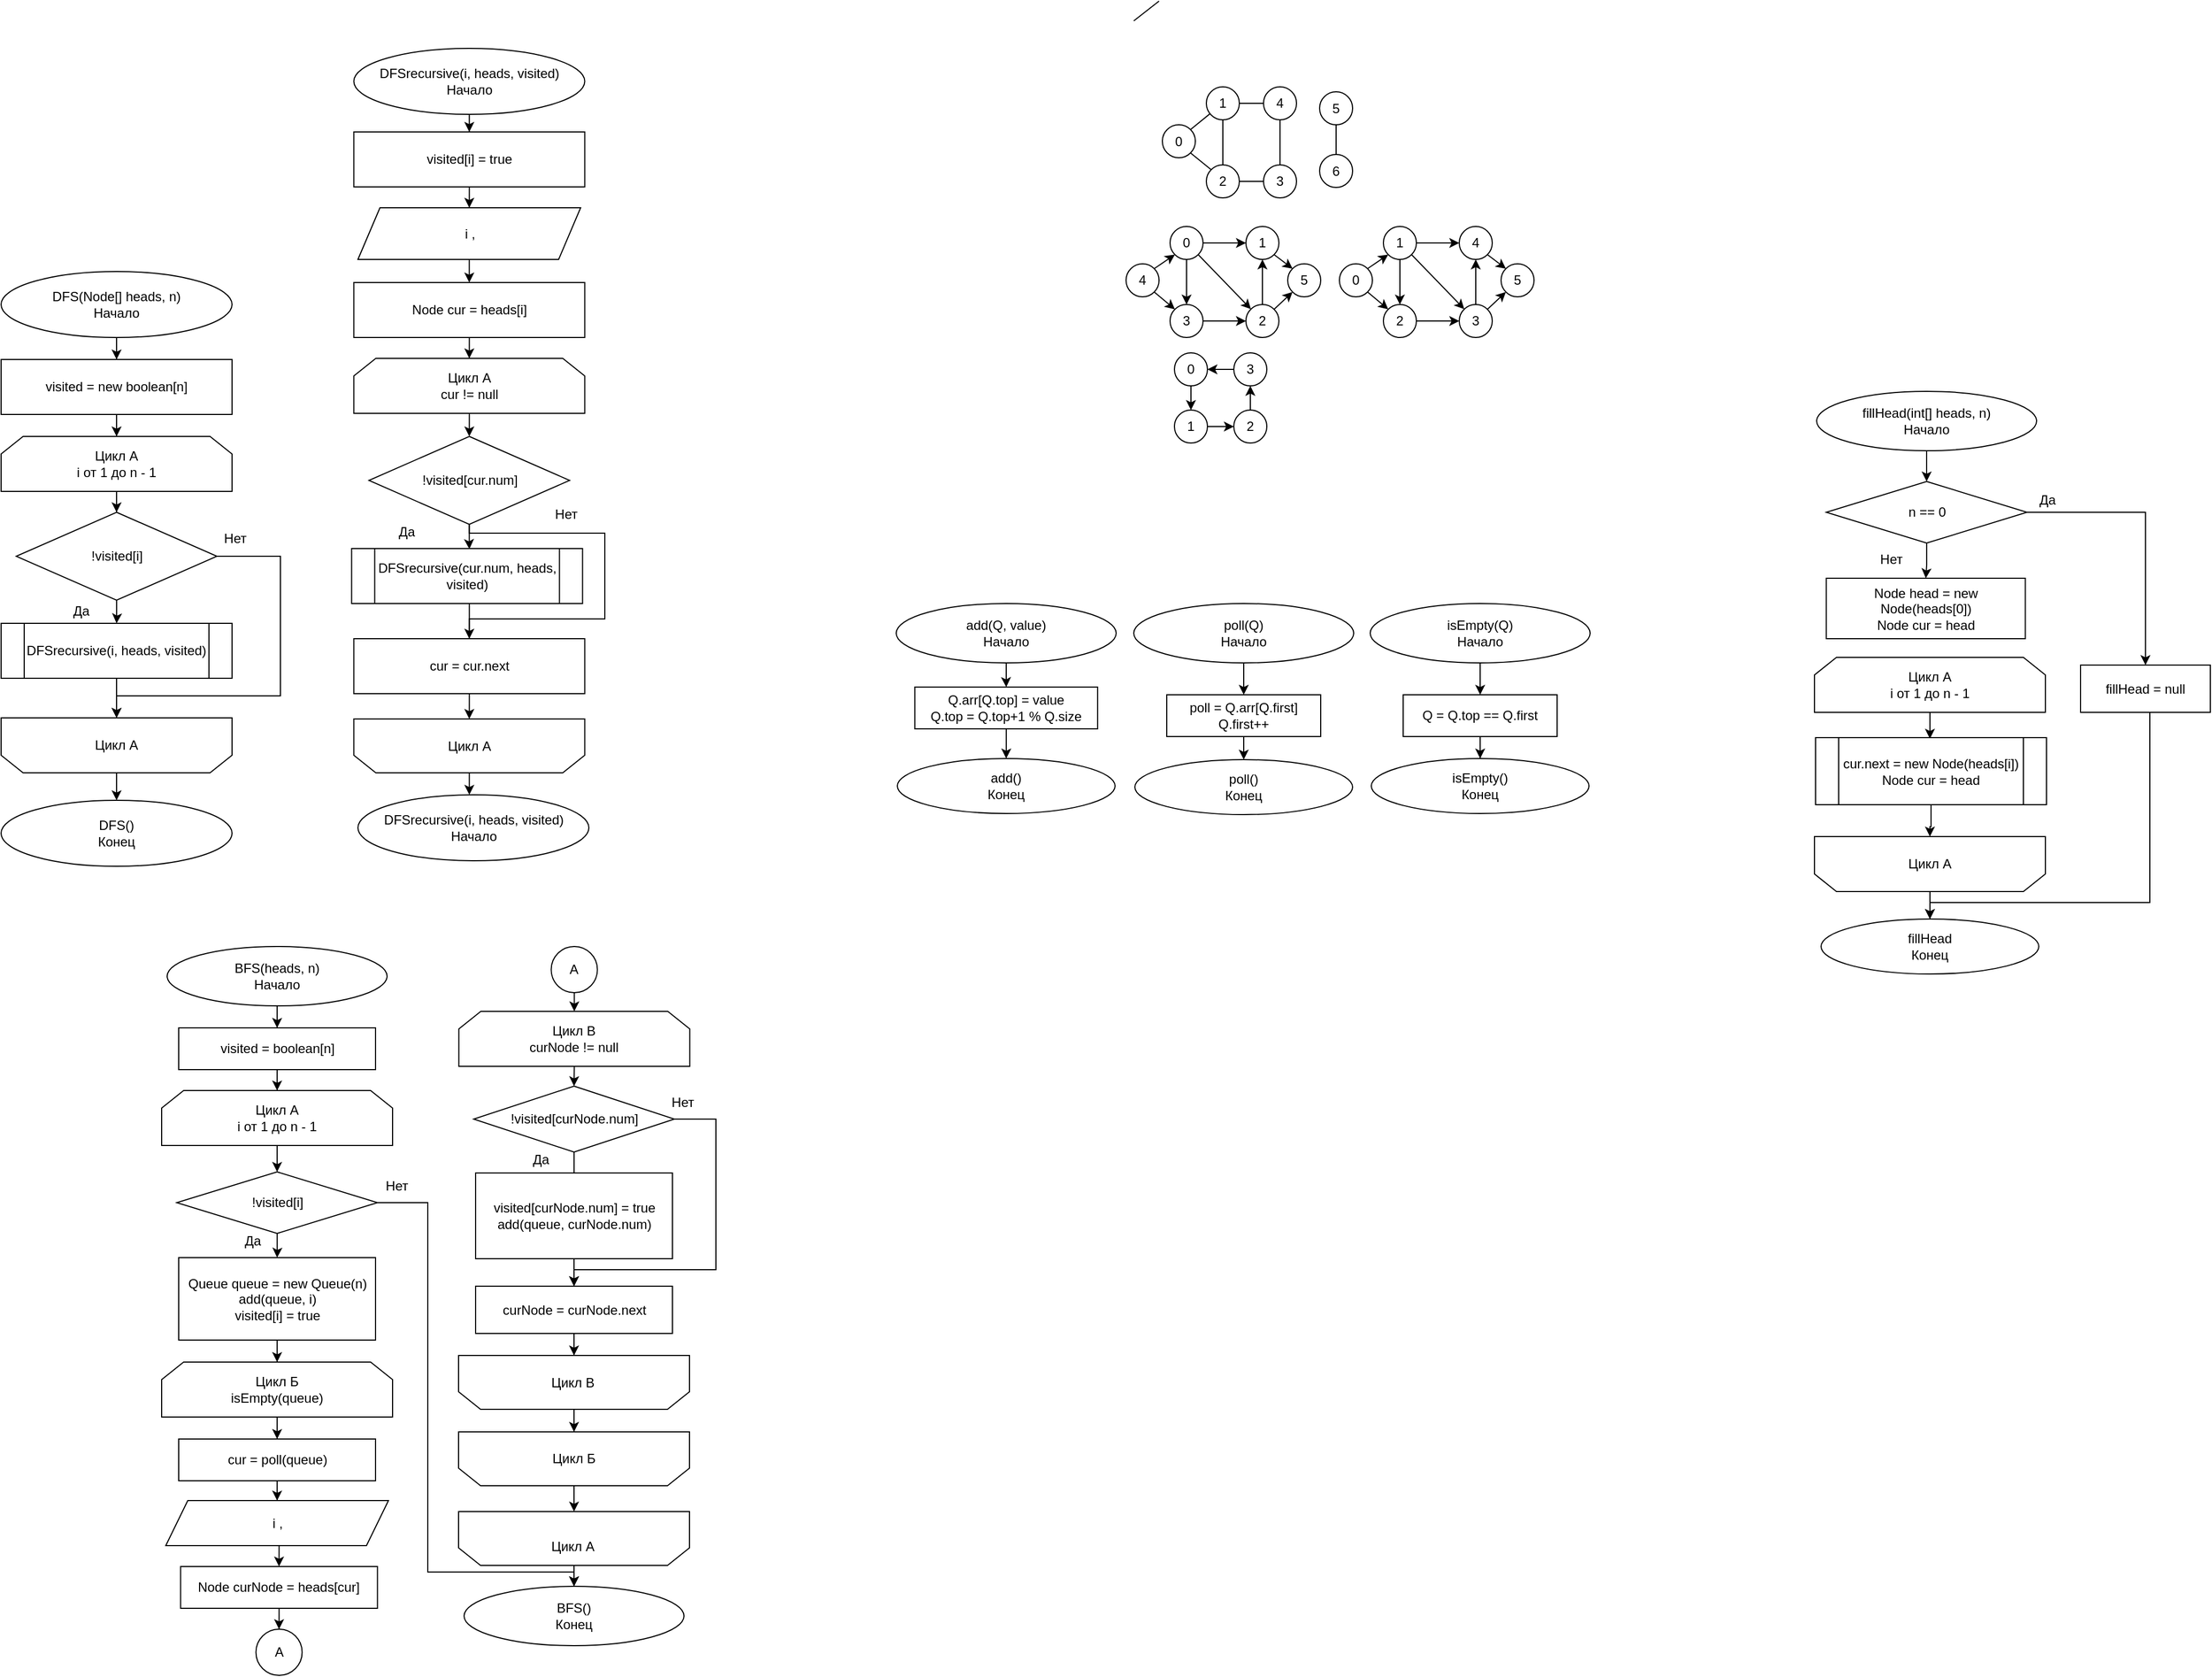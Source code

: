 <mxfile version="22.0.2" type="device">
  <diagram name="Страница — 1" id="ahnOX7mBA56WsBQ2i06z">
    <mxGraphModel dx="2345" dy="1191" grid="0" gridSize="10" guides="1" tooltips="1" connect="1" arrows="1" fold="1" page="1" pageScale="1" pageWidth="827" pageHeight="1169" math="0" shadow="0">
      <root>
        <mxCell id="0" />
        <mxCell id="1" parent="0" />
        <mxCell id="Ml1TIX4p95IZXYvKLM33-52" value="" style="shape=loopLimit;whiteSpace=wrap;html=1;rotation=-180;" parent="1" vertex="1">
          <mxGeometry x="341.75" y="1018" width="210" height="49" as="geometry" />
        </mxCell>
        <mxCell id="Ml1TIX4p95IZXYvKLM33-1" style="edgeStyle=orthogonalEdgeStyle;rounded=0;orthogonalLoop=1;jettySize=auto;html=1;entryX=0.5;entryY=0;entryDx=0;entryDy=0;" parent="1" source="Ml1TIX4p95IZXYvKLM33-2" target="Ml1TIX4p95IZXYvKLM33-4" edge="1">
          <mxGeometry relative="1" as="geometry" />
        </mxCell>
        <mxCell id="Ml1TIX4p95IZXYvKLM33-2" value="&lt;div&gt;DFS(Node[] heads, n) &lt;br&gt;Начало&lt;br&gt;&lt;/div&gt;" style="ellipse;whiteSpace=wrap;html=1;" parent="1" vertex="1">
          <mxGeometry x="21" y="611" width="210" height="60" as="geometry" />
        </mxCell>
        <mxCell id="Ml1TIX4p95IZXYvKLM33-3" style="edgeStyle=orthogonalEdgeStyle;rounded=0;orthogonalLoop=1;jettySize=auto;html=1;" parent="1" source="Ml1TIX4p95IZXYvKLM33-4" target="Ml1TIX4p95IZXYvKLM33-6" edge="1">
          <mxGeometry relative="1" as="geometry" />
        </mxCell>
        <mxCell id="Ml1TIX4p95IZXYvKLM33-4" value="visited = new boolean[n]" style="rounded=0;whiteSpace=wrap;html=1;" parent="1" vertex="1">
          <mxGeometry x="21" y="691" width="210" height="50" as="geometry" />
        </mxCell>
        <mxCell id="Ml1TIX4p95IZXYvKLM33-16" style="edgeStyle=orthogonalEdgeStyle;rounded=0;orthogonalLoop=1;jettySize=auto;html=1;entryX=0.5;entryY=0;entryDx=0;entryDy=0;" parent="1" source="Ml1TIX4p95IZXYvKLM33-6" target="Ml1TIX4p95IZXYvKLM33-15" edge="1">
          <mxGeometry relative="1" as="geometry" />
        </mxCell>
        <mxCell id="Ml1TIX4p95IZXYvKLM33-6" value="&lt;div&gt;Цикл А&lt;br&gt;&lt;/div&gt;&lt;div&gt;i от 1 до n - 1&lt;/div&gt;" style="shape=loopLimit;whiteSpace=wrap;html=1;" parent="1" vertex="1">
          <mxGeometry x="21" y="761" width="210" height="50" as="geometry" />
        </mxCell>
        <mxCell id="Ml1TIX4p95IZXYvKLM33-18" style="edgeStyle=orthogonalEdgeStyle;rounded=0;orthogonalLoop=1;jettySize=auto;html=1;entryX=0.5;entryY=1;entryDx=0;entryDy=0;" parent="1" source="Ml1TIX4p95IZXYvKLM33-8" target="Ml1TIX4p95IZXYvKLM33-10" edge="1">
          <mxGeometry relative="1" as="geometry" />
        </mxCell>
        <mxCell id="Ml1TIX4p95IZXYvKLM33-8" value="DFSrecursive(i, heads, visited)" style="shape=process;whiteSpace=wrap;html=1;backgroundOutline=1;" parent="1" vertex="1">
          <mxGeometry x="21" y="931" width="210" height="50" as="geometry" />
        </mxCell>
        <mxCell id="Ml1TIX4p95IZXYvKLM33-9" style="edgeStyle=orthogonalEdgeStyle;rounded=0;orthogonalLoop=1;jettySize=auto;html=1;entryX=0.5;entryY=0;entryDx=0;entryDy=0;" parent="1" source="Ml1TIX4p95IZXYvKLM33-10" target="Ml1TIX4p95IZXYvKLM33-14" edge="1">
          <mxGeometry relative="1" as="geometry">
            <mxPoint x="128" y="1131" as="targetPoint" />
          </mxGeometry>
        </mxCell>
        <mxCell id="Ml1TIX4p95IZXYvKLM33-10" value="" style="shape=loopLimit;whiteSpace=wrap;html=1;rotation=-180;" parent="1" vertex="1">
          <mxGeometry x="21" y="1017" width="210" height="50" as="geometry" />
        </mxCell>
        <mxCell id="Ml1TIX4p95IZXYvKLM33-11" value="Цикл А" style="text;html=1;strokeColor=none;fillColor=none;align=center;verticalAlign=middle;whiteSpace=wrap;rounded=0;" parent="1" vertex="1">
          <mxGeometry x="96" y="1027" width="60" height="30" as="geometry" />
        </mxCell>
        <mxCell id="Ml1TIX4p95IZXYvKLM33-14" value="&lt;div&gt;DFS()&lt;br&gt;Конец&lt;br&gt;&lt;/div&gt;" style="ellipse;whiteSpace=wrap;html=1;" parent="1" vertex="1">
          <mxGeometry x="21" y="1092" width="210" height="60" as="geometry" />
        </mxCell>
        <mxCell id="Ml1TIX4p95IZXYvKLM33-17" style="edgeStyle=orthogonalEdgeStyle;rounded=0;orthogonalLoop=1;jettySize=auto;html=1;entryX=0.5;entryY=0;entryDx=0;entryDy=0;" parent="1" source="Ml1TIX4p95IZXYvKLM33-15" target="Ml1TIX4p95IZXYvKLM33-8" edge="1">
          <mxGeometry relative="1" as="geometry" />
        </mxCell>
        <mxCell id="Ml1TIX4p95IZXYvKLM33-20" style="edgeStyle=orthogonalEdgeStyle;rounded=0;orthogonalLoop=1;jettySize=auto;html=1;entryX=0.5;entryY=1;entryDx=0;entryDy=0;exitX=1;exitY=0.5;exitDx=0;exitDy=0;" parent="1" source="Ml1TIX4p95IZXYvKLM33-15" edge="1" target="Ml1TIX4p95IZXYvKLM33-10">
          <mxGeometry relative="1" as="geometry">
            <mxPoint x="137" y="1025" as="targetPoint" />
            <Array as="points">
              <mxPoint x="275" y="870" />
              <mxPoint x="275" y="997" />
              <mxPoint x="126" y="997" />
            </Array>
          </mxGeometry>
        </mxCell>
        <mxCell id="Ml1TIX4p95IZXYvKLM33-15" value="!visited[i]" style="rhombus;whiteSpace=wrap;html=1;" parent="1" vertex="1">
          <mxGeometry x="34.75" y="830" width="182.5" height="80" as="geometry" />
        </mxCell>
        <mxCell id="Ml1TIX4p95IZXYvKLM33-19" value="Да" style="text;html=1;strokeColor=none;fillColor=none;align=center;verticalAlign=middle;whiteSpace=wrap;rounded=0;" parent="1" vertex="1">
          <mxGeometry x="64" y="905" width="60" height="30" as="geometry" />
        </mxCell>
        <mxCell id="Ml1TIX4p95IZXYvKLM33-21" value="Нет" style="text;html=1;strokeColor=none;fillColor=none;align=center;verticalAlign=middle;whiteSpace=wrap;rounded=0;" parent="1" vertex="1">
          <mxGeometry x="204" y="839" width="60" height="30" as="geometry" />
        </mxCell>
        <mxCell id="Ml1TIX4p95IZXYvKLM33-22" style="edgeStyle=orthogonalEdgeStyle;rounded=0;orthogonalLoop=1;jettySize=auto;html=1;entryX=0.5;entryY=0;entryDx=0;entryDy=0;" parent="1" source="Ml1TIX4p95IZXYvKLM33-23" target="Ml1TIX4p95IZXYvKLM33-25" edge="1">
          <mxGeometry relative="1" as="geometry" />
        </mxCell>
        <mxCell id="Ml1TIX4p95IZXYvKLM33-23" value="&lt;div&gt;DFSrecursive(i, heads, visited) &lt;br&gt;Начало&lt;br&gt;&lt;/div&gt;" style="ellipse;whiteSpace=wrap;html=1;" parent="1" vertex="1">
          <mxGeometry x="341.75" y="408" width="210" height="60" as="geometry" />
        </mxCell>
        <mxCell id="Ml1TIX4p95IZXYvKLM33-24" style="edgeStyle=orthogonalEdgeStyle;rounded=0;orthogonalLoop=1;jettySize=auto;html=1;entryX=0.5;entryY=0;entryDx=0;entryDy=0;" parent="1" source="Ml1TIX4p95IZXYvKLM33-25" edge="1" target="Ml1TIX4p95IZXYvKLM33-39">
          <mxGeometry relative="1" as="geometry">
            <mxPoint x="446.75" y="564" as="targetPoint" />
          </mxGeometry>
        </mxCell>
        <mxCell id="Ml1TIX4p95IZXYvKLM33-25" value="visited[i] = true" style="rounded=0;whiteSpace=wrap;html=1;" parent="1" vertex="1">
          <mxGeometry x="341.75" y="484" width="210" height="50" as="geometry" />
        </mxCell>
        <mxCell id="Ml1TIX4p95IZXYvKLM33-41" style="edgeStyle=orthogonalEdgeStyle;rounded=0;orthogonalLoop=1;jettySize=auto;html=1;entryX=0.5;entryY=0;entryDx=0;entryDy=0;" parent="1" source="Ml1TIX4p95IZXYvKLM33-39" target="Ml1TIX4p95IZXYvKLM33-40" edge="1">
          <mxGeometry relative="1" as="geometry" />
        </mxCell>
        <mxCell id="Ml1TIX4p95IZXYvKLM33-39" value="i ," style="shape=parallelogram;perimeter=parallelogramPerimeter;whiteSpace=wrap;html=1;fixedSize=1;" parent="1" vertex="1">
          <mxGeometry x="345.5" y="553" width="202.5" height="47" as="geometry" />
        </mxCell>
        <mxCell id="Ml1TIX4p95IZXYvKLM33-43" style="edgeStyle=orthogonalEdgeStyle;rounded=0;orthogonalLoop=1;jettySize=auto;html=1;entryX=0.5;entryY=0;entryDx=0;entryDy=0;" parent="1" source="Ml1TIX4p95IZXYvKLM33-40" target="Ml1TIX4p95IZXYvKLM33-42" edge="1">
          <mxGeometry relative="1" as="geometry" />
        </mxCell>
        <mxCell id="Ml1TIX4p95IZXYvKLM33-40" value="Node cur = heads[i]" style="rounded=0;whiteSpace=wrap;html=1;" parent="1" vertex="1">
          <mxGeometry x="341.75" y="621" width="210" height="50" as="geometry" />
        </mxCell>
        <mxCell id="Ml1TIX4p95IZXYvKLM33-54" style="edgeStyle=orthogonalEdgeStyle;rounded=0;orthogonalLoop=1;jettySize=auto;html=1;entryX=0.5;entryY=0;entryDx=0;entryDy=0;" parent="1" source="Ml1TIX4p95IZXYvKLM33-42" target="Ml1TIX4p95IZXYvKLM33-48" edge="1">
          <mxGeometry relative="1" as="geometry" />
        </mxCell>
        <mxCell id="Ml1TIX4p95IZXYvKLM33-42" value="&lt;div&gt;Цикл А&lt;br&gt;&lt;/div&gt;&lt;div&gt;cur != null&lt;br&gt;&lt;/div&gt;" style="shape=loopLimit;whiteSpace=wrap;html=1;" parent="1" vertex="1">
          <mxGeometry x="341.75" y="690" width="210" height="50" as="geometry" />
        </mxCell>
        <mxCell id="Ml1TIX4p95IZXYvKLM33-44" style="edgeStyle=orthogonalEdgeStyle;rounded=0;orthogonalLoop=1;jettySize=auto;html=1;entryX=0.5;entryY=0;entryDx=0;entryDy=0;" parent="1" source="Ml1TIX4p95IZXYvKLM33-45" edge="1" target="Ml1TIX4p95IZXYvKLM33-57">
          <mxGeometry relative="1" as="geometry">
            <mxPoint x="444.75" y="998" as="targetPoint" />
            <Array as="points">
              <mxPoint x="447" y="957" />
            </Array>
          </mxGeometry>
        </mxCell>
        <mxCell id="Ml1TIX4p95IZXYvKLM33-45" value="DFSrecursive(cur.num, heads, visited)" style="shape=process;whiteSpace=wrap;html=1;backgroundOutline=1;" parent="1" vertex="1">
          <mxGeometry x="339.75" y="863" width="210" height="50" as="geometry" />
        </mxCell>
        <mxCell id="Ml1TIX4p95IZXYvKLM33-46" value="Цикл А" style="text;html=1;strokeColor=none;fillColor=none;align=center;verticalAlign=middle;whiteSpace=wrap;rounded=0;" parent="1" vertex="1">
          <mxGeometry x="416.75" y="1027.5" width="60" height="30" as="geometry" />
        </mxCell>
        <mxCell id="Ml1TIX4p95IZXYvKLM33-56" style="edgeStyle=orthogonalEdgeStyle;rounded=0;orthogonalLoop=1;jettySize=auto;html=1;entryX=0.5;entryY=0;entryDx=0;entryDy=0;" parent="1" source="Ml1TIX4p95IZXYvKLM33-48" edge="1" target="Ml1TIX4p95IZXYvKLM33-57">
          <mxGeometry relative="1" as="geometry">
            <mxPoint x="446.75" y="983" as="targetPoint" />
            <Array as="points">
              <mxPoint x="447" y="849" />
              <mxPoint x="570" y="849" />
              <mxPoint x="570" y="927" />
              <mxPoint x="447" y="927" />
            </Array>
          </mxGeometry>
        </mxCell>
        <mxCell id="Ml1TIX4p95IZXYvKLM33-48" value="!visited[cur.num]" style="rhombus;whiteSpace=wrap;html=1;" parent="1" vertex="1">
          <mxGeometry x="355.5" y="761" width="182.5" height="80" as="geometry" />
        </mxCell>
        <mxCell id="Ml1TIX4p95IZXYvKLM33-49" value="Да" style="text;html=1;strokeColor=none;fillColor=none;align=center;verticalAlign=middle;whiteSpace=wrap;rounded=0;" parent="1" vertex="1">
          <mxGeometry x="360" y="833" width="60" height="30" as="geometry" />
        </mxCell>
        <mxCell id="Ml1TIX4p95IZXYvKLM33-50" value="Нет" style="text;html=1;strokeColor=none;fillColor=none;align=center;verticalAlign=middle;whiteSpace=wrap;rounded=0;" parent="1" vertex="1">
          <mxGeometry x="505" y="817" width="60" height="30" as="geometry" />
        </mxCell>
        <mxCell id="Ml1TIX4p95IZXYvKLM33-55" style="edgeStyle=orthogonalEdgeStyle;rounded=0;orthogonalLoop=1;jettySize=auto;html=1;entryX=0.51;entryY=0.009;entryDx=0;entryDy=0;entryPerimeter=0;" parent="1" source="Ml1TIX4p95IZXYvKLM33-48" target="Ml1TIX4p95IZXYvKLM33-45" edge="1">
          <mxGeometry relative="1" as="geometry" />
        </mxCell>
        <mxCell id="Ml1TIX4p95IZXYvKLM33-57" value="cur = cur.next" style="rounded=0;whiteSpace=wrap;html=1;" parent="1" vertex="1">
          <mxGeometry x="341.75" y="945" width="210" height="50" as="geometry" />
        </mxCell>
        <mxCell id="Ml1TIX4p95IZXYvKLM33-58" style="edgeStyle=orthogonalEdgeStyle;rounded=0;orthogonalLoop=1;jettySize=auto;html=1;entryX=0.5;entryY=1;entryDx=0;entryDy=0;" parent="1" source="Ml1TIX4p95IZXYvKLM33-57" target="Ml1TIX4p95IZXYvKLM33-52" edge="1">
          <mxGeometry relative="1" as="geometry" />
        </mxCell>
        <mxCell id="Ml1TIX4p95IZXYvKLM33-59" value="&lt;div&gt;DFSrecursive(i, heads, visited) &lt;br&gt;Начало&lt;br&gt;&lt;/div&gt;" style="ellipse;whiteSpace=wrap;html=1;" parent="1" vertex="1">
          <mxGeometry x="345.5" y="1087" width="210" height="60" as="geometry" />
        </mxCell>
        <mxCell id="Ml1TIX4p95IZXYvKLM33-60" style="edgeStyle=orthogonalEdgeStyle;rounded=0;orthogonalLoop=1;jettySize=auto;html=1;entryX=0.479;entryY=0.009;entryDx=0;entryDy=0;entryPerimeter=0;" parent="1" source="Ml1TIX4p95IZXYvKLM33-52" target="Ml1TIX4p95IZXYvKLM33-59" edge="1">
          <mxGeometry relative="1" as="geometry" />
        </mxCell>
        <mxCell id="Ml1TIX4p95IZXYvKLM33-62" style="edgeStyle=orthogonalEdgeStyle;rounded=0;orthogonalLoop=1;jettySize=auto;html=1;" parent="1" source="Ml1TIX4p95IZXYvKLM33-61" target="Ml1TIX4p95IZXYvKLM33-63" edge="1">
          <mxGeometry relative="1" as="geometry">
            <mxPoint x="894.0" y="1012.655" as="targetPoint" />
          </mxGeometry>
        </mxCell>
        <mxCell id="Ml1TIX4p95IZXYvKLM33-61" value="add(Q, value) &lt;br&gt;&lt;div&gt;Начало&lt;br&gt;&lt;/div&gt;" style="ellipse;whiteSpace=wrap;html=1;" parent="1" vertex="1">
          <mxGeometry x="835" y="913" width="200" height="54" as="geometry" />
        </mxCell>
        <mxCell id="Ml1TIX4p95IZXYvKLM33-65" style="edgeStyle=orthogonalEdgeStyle;rounded=0;orthogonalLoop=1;jettySize=auto;html=1;entryX=0.5;entryY=0;entryDx=0;entryDy=0;" parent="1" source="Ml1TIX4p95IZXYvKLM33-63" target="Ml1TIX4p95IZXYvKLM33-64" edge="1">
          <mxGeometry relative="1" as="geometry" />
        </mxCell>
        <mxCell id="Ml1TIX4p95IZXYvKLM33-63" value="Q.arr[Q.top] = value&lt;div&gt;Q.top = Q.top+1 % Q.size&lt;br&gt;&lt;/div&gt;" style="rounded=0;whiteSpace=wrap;html=1;" parent="1" vertex="1">
          <mxGeometry x="851.88" y="989" width="166.25" height="38" as="geometry" />
        </mxCell>
        <mxCell id="Ml1TIX4p95IZXYvKLM33-64" value="add() &lt;br&gt;&lt;div&gt;Конец&lt;br&gt;&lt;/div&gt;" style="ellipse;whiteSpace=wrap;html=1;" parent="1" vertex="1">
          <mxGeometry x="836" y="1054" width="198" height="50" as="geometry" />
        </mxCell>
        <mxCell id="Ml1TIX4p95IZXYvKLM33-66" style="edgeStyle=orthogonalEdgeStyle;rounded=0;orthogonalLoop=1;jettySize=auto;html=1;" parent="1" source="Ml1TIX4p95IZXYvKLM33-67" target="Ml1TIX4p95IZXYvKLM33-69" edge="1">
          <mxGeometry relative="1" as="geometry">
            <mxPoint x="1152.0" y="1010.655" as="targetPoint" />
          </mxGeometry>
        </mxCell>
        <mxCell id="Ml1TIX4p95IZXYvKLM33-67" value="poll(Q) &lt;br&gt;&lt;div&gt;Начало&lt;br&gt;&lt;/div&gt;" style="ellipse;whiteSpace=wrap;html=1;" parent="1" vertex="1">
          <mxGeometry x="1051" y="913" width="200" height="54" as="geometry" />
        </mxCell>
        <mxCell id="Ml1TIX4p95IZXYvKLM33-68" style="edgeStyle=orthogonalEdgeStyle;rounded=0;orthogonalLoop=1;jettySize=auto;html=1;entryX=0.5;entryY=0;entryDx=0;entryDy=0;" parent="1" source="Ml1TIX4p95IZXYvKLM33-69" target="Ml1TIX4p95IZXYvKLM33-70" edge="1">
          <mxGeometry relative="1" as="geometry" />
        </mxCell>
        <mxCell id="Ml1TIX4p95IZXYvKLM33-69" value="&lt;div&gt;poll = Q.arr[Q.first]&lt;/div&gt;&lt;div&gt;Q.first++&lt;br&gt;&lt;/div&gt;" style="rounded=0;whiteSpace=wrap;html=1;" parent="1" vertex="1">
          <mxGeometry x="1081" y="996" width="140" height="38" as="geometry" />
        </mxCell>
        <mxCell id="Ml1TIX4p95IZXYvKLM33-70" value="poll() &lt;br&gt;&lt;div&gt;Конец&lt;br&gt;&lt;/div&gt;" style="ellipse;whiteSpace=wrap;html=1;" parent="1" vertex="1">
          <mxGeometry x="1052" y="1055" width="198" height="50" as="geometry" />
        </mxCell>
        <mxCell id="Ml1TIX4p95IZXYvKLM33-71" style="edgeStyle=orthogonalEdgeStyle;rounded=0;orthogonalLoop=1;jettySize=auto;html=1;" parent="1" source="Ml1TIX4p95IZXYvKLM33-72" target="Ml1TIX4p95IZXYvKLM33-74" edge="1">
          <mxGeometry relative="1" as="geometry">
            <mxPoint x="1397.0" y="1005.655" as="targetPoint" />
          </mxGeometry>
        </mxCell>
        <mxCell id="Ml1TIX4p95IZXYvKLM33-72" value="isEmpty(Q) &lt;br&gt;&lt;div&gt;Начало&lt;br&gt;&lt;/div&gt;" style="ellipse;whiteSpace=wrap;html=1;" parent="1" vertex="1">
          <mxGeometry x="1266" y="913" width="200" height="54" as="geometry" />
        </mxCell>
        <mxCell id="Ml1TIX4p95IZXYvKLM33-73" style="edgeStyle=orthogonalEdgeStyle;rounded=0;orthogonalLoop=1;jettySize=auto;html=1;entryX=0.5;entryY=0;entryDx=0;entryDy=0;" parent="1" source="Ml1TIX4p95IZXYvKLM33-74" target="Ml1TIX4p95IZXYvKLM33-75" edge="1">
          <mxGeometry relative="1" as="geometry" />
        </mxCell>
        <mxCell id="Ml1TIX4p95IZXYvKLM33-74" value="Q = Q.top == Q.first" style="rounded=0;whiteSpace=wrap;html=1;" parent="1" vertex="1">
          <mxGeometry x="1296" y="996" width="140" height="38" as="geometry" />
        </mxCell>
        <mxCell id="Ml1TIX4p95IZXYvKLM33-75" value="isEmpty() &lt;br&gt;&lt;div&gt;Конец&lt;br&gt;&lt;/div&gt;" style="ellipse;whiteSpace=wrap;html=1;" parent="1" vertex="1">
          <mxGeometry x="1267" y="1054" width="198" height="50" as="geometry" />
        </mxCell>
        <mxCell id="Ml1TIX4p95IZXYvKLM33-81" style="edgeStyle=orthogonalEdgeStyle;rounded=0;orthogonalLoop=1;jettySize=auto;html=1;entryX=0.5;entryY=0;entryDx=0;entryDy=0;" parent="1" source="Ml1TIX4p95IZXYvKLM33-76" target="Ml1TIX4p95IZXYvKLM33-80" edge="1">
          <mxGeometry relative="1" as="geometry" />
        </mxCell>
        <mxCell id="Ml1TIX4p95IZXYvKLM33-76" value="BFS(heads, n) &lt;br&gt;&lt;div&gt;Начало&lt;br&gt;&lt;/div&gt;" style="ellipse;whiteSpace=wrap;html=1;" parent="1" vertex="1">
          <mxGeometry x="172" y="1225" width="200" height="54" as="geometry" />
        </mxCell>
        <mxCell id="Ml1TIX4p95IZXYvKLM33-83" style="edgeStyle=orthogonalEdgeStyle;rounded=0;orthogonalLoop=1;jettySize=auto;html=1;entryX=0.5;entryY=0;entryDx=0;entryDy=0;" parent="1" source="Ml1TIX4p95IZXYvKLM33-80" target="Ml1TIX4p95IZXYvKLM33-82" edge="1">
          <mxGeometry relative="1" as="geometry" />
        </mxCell>
        <mxCell id="Ml1TIX4p95IZXYvKLM33-80" value="visited = boolean[n]" style="rounded=0;whiteSpace=wrap;html=1;" parent="1" vertex="1">
          <mxGeometry x="182.5" y="1299" width="179" height="38" as="geometry" />
        </mxCell>
        <mxCell id="Ml1TIX4p95IZXYvKLM33-82" value="&lt;div&gt;Цикл А&lt;br&gt;&lt;/div&gt;&lt;div&gt;i от 1 до n - 1&lt;/div&gt;" style="shape=loopLimit;whiteSpace=wrap;html=1;" parent="1" vertex="1">
          <mxGeometry x="167" y="1356" width="210" height="50" as="geometry" />
        </mxCell>
        <mxCell id="Ml1TIX4p95IZXYvKLM33-88" style="edgeStyle=orthogonalEdgeStyle;rounded=0;orthogonalLoop=1;jettySize=auto;html=1;entryX=0.5;entryY=0;entryDx=0;entryDy=0;" parent="1" source="Ml1TIX4p95IZXYvKLM33-84" target="Ml1TIX4p95IZXYvKLM33-87" edge="1">
          <mxGeometry relative="1" as="geometry" />
        </mxCell>
        <mxCell id="zs_gf4SGeruGCYMIaX7k-11" style="edgeStyle=orthogonalEdgeStyle;rounded=0;orthogonalLoop=1;jettySize=auto;html=1;exitX=1;exitY=0.5;exitDx=0;exitDy=0;entryX=0.5;entryY=0;entryDx=0;entryDy=0;" edge="1" parent="1" source="Ml1TIX4p95IZXYvKLM33-84" target="Ml1TIX4p95IZXYvKLM33-120">
          <mxGeometry relative="1" as="geometry">
            <Array as="points">
              <mxPoint x="409" y="1458" />
              <mxPoint x="409" y="1794" />
              <mxPoint x="542" y="1794" />
            </Array>
          </mxGeometry>
        </mxCell>
        <mxCell id="Ml1TIX4p95IZXYvKLM33-84" value="!visited[i]" style="rhombus;whiteSpace=wrap;html=1;" parent="1" vertex="1">
          <mxGeometry x="180.75" y="1430" width="182.5" height="56" as="geometry" />
        </mxCell>
        <mxCell id="Ml1TIX4p95IZXYvKLM33-85" style="edgeStyle=orthogonalEdgeStyle;rounded=0;orthogonalLoop=1;jettySize=auto;html=1;entryX=0.5;entryY=0;entryDx=0;entryDy=0;" parent="1" source="Ml1TIX4p95IZXYvKLM33-82" target="Ml1TIX4p95IZXYvKLM33-84" edge="1">
          <mxGeometry relative="1" as="geometry" />
        </mxCell>
        <mxCell id="Ml1TIX4p95IZXYvKLM33-91" style="edgeStyle=orthogonalEdgeStyle;rounded=0;orthogonalLoop=1;jettySize=auto;html=1;entryX=0.5;entryY=0;entryDx=0;entryDy=0;" parent="1" source="Ml1TIX4p95IZXYvKLM33-87" target="Ml1TIX4p95IZXYvKLM33-90" edge="1">
          <mxGeometry relative="1" as="geometry" />
        </mxCell>
        <mxCell id="Ml1TIX4p95IZXYvKLM33-87" value="&lt;div&gt;Queue queue = new Queue(n)&lt;/div&gt;&lt;div&gt;add(queue, i)&lt;/div&gt;&lt;div&gt;visited[i] = true&lt;br&gt;&lt;/div&gt;" style="rounded=0;whiteSpace=wrap;html=1;" parent="1" vertex="1">
          <mxGeometry x="182.5" y="1508" width="179" height="75" as="geometry" />
        </mxCell>
        <mxCell id="Ml1TIX4p95IZXYvKLM33-93" style="edgeStyle=orthogonalEdgeStyle;rounded=0;orthogonalLoop=1;jettySize=auto;html=1;entryX=0.5;entryY=0;entryDx=0;entryDy=0;" parent="1" source="Ml1TIX4p95IZXYvKLM33-90" target="Ml1TIX4p95IZXYvKLM33-92" edge="1">
          <mxGeometry relative="1" as="geometry" />
        </mxCell>
        <mxCell id="Ml1TIX4p95IZXYvKLM33-90" value="&lt;div&gt;Цикл Б&lt;/div&gt;&lt;div&gt;isEmpty(queue)&lt;br&gt;&lt;/div&gt;" style="shape=loopLimit;whiteSpace=wrap;html=1;" parent="1" vertex="1">
          <mxGeometry x="167" y="1603" width="210" height="50" as="geometry" />
        </mxCell>
        <mxCell id="Ml1TIX4p95IZXYvKLM33-95" style="edgeStyle=orthogonalEdgeStyle;rounded=0;orthogonalLoop=1;jettySize=auto;html=1;entryX=0.5;entryY=0;entryDx=0;entryDy=0;" parent="1" source="Ml1TIX4p95IZXYvKLM33-92" target="Ml1TIX4p95IZXYvKLM33-94" edge="1">
          <mxGeometry relative="1" as="geometry" />
        </mxCell>
        <mxCell id="Ml1TIX4p95IZXYvKLM33-92" value="cur = poll(queue)" style="rounded=0;whiteSpace=wrap;html=1;" parent="1" vertex="1">
          <mxGeometry x="182.5" y="1673" width="179" height="38" as="geometry" />
        </mxCell>
        <mxCell id="Ml1TIX4p95IZXYvKLM33-97" style="edgeStyle=orthogonalEdgeStyle;rounded=0;orthogonalLoop=1;jettySize=auto;html=1;exitX=0.5;exitY=1;exitDx=0;exitDy=0;entryX=0.5;entryY=0;entryDx=0;entryDy=0;" parent="1" edge="1" target="Ml1TIX4p95IZXYvKLM33-98" source="Ml1TIX4p95IZXYvKLM33-94">
          <mxGeometry relative="1" as="geometry">
            <mxPoint x="268.258" y="1844" as="sourcePoint" />
            <mxPoint x="274" y="1872" as="targetPoint" />
          </mxGeometry>
        </mxCell>
        <mxCell id="Ml1TIX4p95IZXYvKLM33-94" value="i ," style="shape=parallelogram;perimeter=parallelogramPerimeter;whiteSpace=wrap;html=1;fixedSize=1;" parent="1" vertex="1">
          <mxGeometry x="170.75" y="1729" width="202.5" height="41" as="geometry" />
        </mxCell>
        <mxCell id="zs_gf4SGeruGCYMIaX7k-10" style="edgeStyle=orthogonalEdgeStyle;rounded=0;orthogonalLoop=1;jettySize=auto;html=1;exitX=0.5;exitY=1;exitDx=0;exitDy=0;entryX=0.5;entryY=0;entryDx=0;entryDy=0;" edge="1" parent="1" source="Ml1TIX4p95IZXYvKLM33-96" target="Ml1TIX4p95IZXYvKLM33-100">
          <mxGeometry relative="1" as="geometry" />
        </mxCell>
        <mxCell id="Ml1TIX4p95IZXYvKLM33-96" value="&lt;div&gt;Цикл В&lt;br&gt;&lt;/div&gt;&lt;div&gt;curNode != null&lt;br&gt;&lt;/div&gt;" style="shape=loopLimit;whiteSpace=wrap;html=1;" parent="1" vertex="1">
          <mxGeometry x="437.25" y="1284" width="210" height="50" as="geometry" />
        </mxCell>
        <mxCell id="Ml1TIX4p95IZXYvKLM33-99" style="edgeStyle=orthogonalEdgeStyle;rounded=0;orthogonalLoop=1;jettySize=auto;html=1;entryX=0.5;entryY=0;entryDx=0;entryDy=0;" parent="1" source="Ml1TIX4p95IZXYvKLM33-98" target="zs_gf4SGeruGCYMIaX7k-6" edge="1">
          <mxGeometry relative="1" as="geometry" />
        </mxCell>
        <mxCell id="Ml1TIX4p95IZXYvKLM33-98" value="Node curNode = heads[cur]" style="rounded=0;whiteSpace=wrap;html=1;" parent="1" vertex="1">
          <mxGeometry x="184.25" y="1789" width="179" height="38" as="geometry" />
        </mxCell>
        <mxCell id="Ml1TIX4p95IZXYvKLM33-103" style="edgeStyle=orthogonalEdgeStyle;rounded=0;orthogonalLoop=1;jettySize=auto;html=1;entryX=0.5;entryY=0;entryDx=0;entryDy=0;" parent="1" source="Ml1TIX4p95IZXYvKLM33-100" target="Ml1TIX4p95IZXYvKLM33-102" edge="1">
          <mxGeometry relative="1" as="geometry" />
        </mxCell>
        <mxCell id="Ml1TIX4p95IZXYvKLM33-108" style="edgeStyle=orthogonalEdgeStyle;rounded=0;orthogonalLoop=1;jettySize=auto;html=1;exitX=1;exitY=0.5;exitDx=0;exitDy=0;entryX=0.5;entryY=0;entryDx=0;entryDy=0;" parent="1" source="Ml1TIX4p95IZXYvKLM33-100" edge="1" target="Ml1TIX4p95IZXYvKLM33-106">
          <mxGeometry relative="1" as="geometry">
            <mxPoint x="577.25" y="1548" as="targetPoint" />
            <Array as="points">
              <mxPoint x="671" y="1382" />
              <mxPoint x="671" y="1519" />
              <mxPoint x="542" y="1519" />
            </Array>
            <mxPoint x="657.25" y="1387" as="sourcePoint" />
          </mxGeometry>
        </mxCell>
        <mxCell id="Ml1TIX4p95IZXYvKLM33-100" value="!visited[curNode.num]" style="rhombus;whiteSpace=wrap;html=1;" parent="1" vertex="1">
          <mxGeometry x="450.75" y="1352" width="182.5" height="60" as="geometry" />
        </mxCell>
        <mxCell id="Ml1TIX4p95IZXYvKLM33-107" style="edgeStyle=orthogonalEdgeStyle;rounded=0;orthogonalLoop=1;jettySize=auto;html=1;entryX=0.5;entryY=0;entryDx=0;entryDy=0;" parent="1" source="Ml1TIX4p95IZXYvKLM33-102" target="Ml1TIX4p95IZXYvKLM33-106" edge="1">
          <mxGeometry relative="1" as="geometry" />
        </mxCell>
        <mxCell id="Ml1TIX4p95IZXYvKLM33-102" value="&lt;div&gt;visited[curNode.num] = true&lt;/div&gt;&lt;div&gt;add(queue, curNode.num)&lt;br&gt;&lt;/div&gt;" style="rounded=0;whiteSpace=wrap;html=1;" parent="1" vertex="1">
          <mxGeometry x="452.5" y="1431" width="179" height="78" as="geometry" />
        </mxCell>
        <mxCell id="Ml1TIX4p95IZXYvKLM33-104" value="Да" style="text;html=1;strokeColor=none;fillColor=none;align=center;verticalAlign=middle;whiteSpace=wrap;rounded=0;" parent="1" vertex="1">
          <mxGeometry x="482.25" y="1404" width="60" height="30" as="geometry" />
        </mxCell>
        <mxCell id="Ml1TIX4p95IZXYvKLM33-105" value="Да" style="text;html=1;strokeColor=none;fillColor=none;align=center;verticalAlign=middle;whiteSpace=wrap;rounded=0;" parent="1" vertex="1">
          <mxGeometry x="220" y="1478" width="60" height="30" as="geometry" />
        </mxCell>
        <mxCell id="Ml1TIX4p95IZXYvKLM33-113" style="edgeStyle=orthogonalEdgeStyle;rounded=0;orthogonalLoop=1;jettySize=auto;html=1;entryX=0.5;entryY=1;entryDx=0;entryDy=0;" parent="1" source="Ml1TIX4p95IZXYvKLM33-106" target="Ml1TIX4p95IZXYvKLM33-110" edge="1">
          <mxGeometry relative="1" as="geometry" />
        </mxCell>
        <mxCell id="Ml1TIX4p95IZXYvKLM33-106" value="curNode = curNode.next" style="rounded=0;whiteSpace=wrap;html=1;" parent="1" vertex="1">
          <mxGeometry x="452.5" y="1534" width="179" height="43" as="geometry" />
        </mxCell>
        <mxCell id="Ml1TIX4p95IZXYvKLM33-109" value="Нет" style="text;html=1;strokeColor=none;fillColor=none;align=center;verticalAlign=middle;whiteSpace=wrap;rounded=0;" parent="1" vertex="1">
          <mxGeometry x="611.25" y="1352" width="60" height="30" as="geometry" />
        </mxCell>
        <mxCell id="Ml1TIX4p95IZXYvKLM33-116" style="edgeStyle=orthogonalEdgeStyle;rounded=0;orthogonalLoop=1;jettySize=auto;html=1;entryX=0.5;entryY=1;entryDx=0;entryDy=0;" parent="1" source="Ml1TIX4p95IZXYvKLM33-110" target="Ml1TIX4p95IZXYvKLM33-114" edge="1">
          <mxGeometry relative="1" as="geometry" />
        </mxCell>
        <mxCell id="Ml1TIX4p95IZXYvKLM33-110" value="" style="shape=loopLimit;whiteSpace=wrap;html=1;rotation=-180;" parent="1" vertex="1">
          <mxGeometry x="437" y="1597" width="210" height="49" as="geometry" />
        </mxCell>
        <mxCell id="Ml1TIX4p95IZXYvKLM33-111" value="Цикл В" style="text;html=1;strokeColor=none;fillColor=none;align=center;verticalAlign=middle;whiteSpace=wrap;rounded=0;" parent="1" vertex="1">
          <mxGeometry x="511.25" y="1606.5" width="60" height="30" as="geometry" />
        </mxCell>
        <mxCell id="Ml1TIX4p95IZXYvKLM33-114" value="" style="shape=loopLimit;whiteSpace=wrap;html=1;rotation=-180;" parent="1" vertex="1">
          <mxGeometry x="437" y="1666.5" width="210" height="49" as="geometry" />
        </mxCell>
        <mxCell id="Ml1TIX4p95IZXYvKLM33-115" value="Цикл Б" style="text;html=1;strokeColor=none;fillColor=none;align=center;verticalAlign=middle;whiteSpace=wrap;rounded=0;" parent="1" vertex="1">
          <mxGeometry x="512" y="1676" width="60" height="30" as="geometry" />
        </mxCell>
        <mxCell id="Ml1TIX4p95IZXYvKLM33-121" style="edgeStyle=orthogonalEdgeStyle;rounded=0;orthogonalLoop=1;jettySize=auto;html=1;entryX=0.5;entryY=0;entryDx=0;entryDy=0;" parent="1" source="Ml1TIX4p95IZXYvKLM33-117" edge="1" target="Ml1TIX4p95IZXYvKLM33-120">
          <mxGeometry relative="1" as="geometry">
            <mxPoint x="548.25" y="1852" as="targetPoint" />
          </mxGeometry>
        </mxCell>
        <mxCell id="Ml1TIX4p95IZXYvKLM33-117" value="" style="shape=loopLimit;whiteSpace=wrap;html=1;rotation=-180;" parent="1" vertex="1">
          <mxGeometry x="437" y="1739" width="210" height="49" as="geometry" />
        </mxCell>
        <mxCell id="Ml1TIX4p95IZXYvKLM33-118" value="Цикл А" style="text;html=1;strokeColor=none;fillColor=none;align=center;verticalAlign=middle;whiteSpace=wrap;rounded=0;" parent="1" vertex="1">
          <mxGeometry x="511.25" y="1755.5" width="60" height="30" as="geometry" />
        </mxCell>
        <mxCell id="Ml1TIX4p95IZXYvKLM33-119" style="edgeStyle=orthogonalEdgeStyle;rounded=0;orthogonalLoop=1;jettySize=auto;html=1;entryX=0.5;entryY=1;entryDx=0;entryDy=0;" parent="1" source="Ml1TIX4p95IZXYvKLM33-114" target="Ml1TIX4p95IZXYvKLM33-117" edge="1">
          <mxGeometry relative="1" as="geometry" />
        </mxCell>
        <mxCell id="Ml1TIX4p95IZXYvKLM33-120" value="BFS() &lt;br&gt;&lt;div&gt;Конец&lt;br&gt;&lt;/div&gt;" style="ellipse;whiteSpace=wrap;html=1;" parent="1" vertex="1">
          <mxGeometry x="442" y="1807" width="200" height="54" as="geometry" />
        </mxCell>
        <mxCell id="Ml1TIX4p95IZXYvKLM33-123" style="edgeStyle=orthogonalEdgeStyle;rounded=0;orthogonalLoop=1;jettySize=auto;html=1;entryX=0.5;entryY=0;entryDx=0;entryDy=0;" parent="1" source="Ml1TIX4p95IZXYvKLM33-124" edge="1" target="Ml1TIX4p95IZXYvKLM33-129">
          <mxGeometry relative="1" as="geometry">
            <mxPoint x="1772" y="800" as="targetPoint" />
            <Array as="points" />
          </mxGeometry>
        </mxCell>
        <mxCell id="Ml1TIX4p95IZXYvKLM33-124" value="fillHead(int[] heads, n) &lt;br&gt;&lt;div&gt;Начало&lt;br&gt;&lt;/div&gt;" style="ellipse;whiteSpace=wrap;html=1;" parent="1" vertex="1">
          <mxGeometry x="1672" y="720" width="200" height="54" as="geometry" />
        </mxCell>
        <mxCell id="Ml1TIX4p95IZXYvKLM33-127" value="fillHead&lt;br&gt;&lt;div&gt;Конец&lt;br&gt;&lt;/div&gt;" style="ellipse;whiteSpace=wrap;html=1;" parent="1" vertex="1">
          <mxGeometry x="1676" y="1200" width="198" height="50" as="geometry" />
        </mxCell>
        <mxCell id="Ml1TIX4p95IZXYvKLM33-128" value="Нет" style="text;html=1;strokeColor=none;fillColor=none;align=center;verticalAlign=middle;whiteSpace=wrap;rounded=0;" parent="1" vertex="1">
          <mxGeometry x="351" y="1428" width="60" height="30" as="geometry" />
        </mxCell>
        <mxCell id="Ml1TIX4p95IZXYvKLM33-131" value="" style="edgeStyle=orthogonalEdgeStyle;rounded=0;orthogonalLoop=1;jettySize=auto;html=1;" parent="1" source="Ml1TIX4p95IZXYvKLM33-129" target="Ml1TIX4p95IZXYvKLM33-130" edge="1">
          <mxGeometry relative="1" as="geometry" />
        </mxCell>
        <mxCell id="Ml1TIX4p95IZXYvKLM33-134" style="edgeStyle=orthogonalEdgeStyle;rounded=0;orthogonalLoop=1;jettySize=auto;html=1;entryX=0.5;entryY=0;entryDx=0;entryDy=0;" parent="1" source="Ml1TIX4p95IZXYvKLM33-129" target="Ml1TIX4p95IZXYvKLM33-132" edge="1">
          <mxGeometry relative="1" as="geometry" />
        </mxCell>
        <mxCell id="Ml1TIX4p95IZXYvKLM33-129" value="n == 0" style="rhombus;whiteSpace=wrap;html=1;" parent="1" vertex="1">
          <mxGeometry x="1680.75" y="802" width="182.5" height="56" as="geometry" />
        </mxCell>
        <mxCell id="zs_gf4SGeruGCYMIaX7k-1" style="edgeStyle=orthogonalEdgeStyle;rounded=0;orthogonalLoop=1;jettySize=auto;html=1;exitX=0.5;exitY=1;exitDx=0;exitDy=0;entryX=0.5;entryY=0;entryDx=0;entryDy=0;" edge="1" parent="1" source="Ml1TIX4p95IZXYvKLM33-130" target="Ml1TIX4p95IZXYvKLM33-127">
          <mxGeometry relative="1" as="geometry">
            <Array as="points">
              <mxPoint x="1975" y="1185" />
              <mxPoint x="1775" y="1185" />
            </Array>
          </mxGeometry>
        </mxCell>
        <mxCell id="Ml1TIX4p95IZXYvKLM33-130" value="fillHead = null" style="whiteSpace=wrap;html=1;" parent="1" vertex="1">
          <mxGeometry x="1912" y="969" width="118" height="43" as="geometry" />
        </mxCell>
        <mxCell id="Ml1TIX4p95IZXYvKLM33-132" value="&lt;div&gt;Node head = new Node(heads[0])&lt;/div&gt;Node cur = head" style="rounded=0;whiteSpace=wrap;html=1;" parent="1" vertex="1">
          <mxGeometry x="1680.75" y="890" width="181" height="55" as="geometry" />
        </mxCell>
        <mxCell id="Ml1TIX4p95IZXYvKLM33-135" style="edgeStyle=orthogonalEdgeStyle;rounded=0;orthogonalLoop=1;jettySize=auto;html=1;entryX=0.5;entryY=0;entryDx=0;entryDy=0;" parent="1" source="Ml1TIX4p95IZXYvKLM33-136" edge="1">
          <mxGeometry relative="1" as="geometry">
            <mxPoint x="1775" y="1036" as="targetPoint" />
          </mxGeometry>
        </mxCell>
        <mxCell id="Ml1TIX4p95IZXYvKLM33-136" value="&lt;div&gt;Цикл А&lt;br&gt;&lt;/div&gt;&lt;div&gt;i от 1 до n - 1&lt;/div&gt;" style="shape=loopLimit;whiteSpace=wrap;html=1;" parent="1" vertex="1">
          <mxGeometry x="1670" y="962" width="210" height="50" as="geometry" />
        </mxCell>
        <mxCell id="Ml1TIX4p95IZXYvKLM33-137" style="edgeStyle=orthogonalEdgeStyle;rounded=0;orthogonalLoop=1;jettySize=auto;html=1;entryX=0.5;entryY=1;entryDx=0;entryDy=0;" parent="1" source="Ml1TIX4p95IZXYvKLM33-138" target="Ml1TIX4p95IZXYvKLM33-139" edge="1">
          <mxGeometry relative="1" as="geometry" />
        </mxCell>
        <mxCell id="Ml1TIX4p95IZXYvKLM33-138" value="&lt;div&gt;cur.next = new Node(heads[i])&lt;/div&gt;Node cur = head" style="shape=process;whiteSpace=wrap;html=1;backgroundOutline=1;" parent="1" vertex="1">
          <mxGeometry x="1671" y="1035" width="210" height="61" as="geometry" />
        </mxCell>
        <mxCell id="Ml1TIX4p95IZXYvKLM33-148" style="edgeStyle=orthogonalEdgeStyle;rounded=0;orthogonalLoop=1;jettySize=auto;html=1;entryX=0.5;entryY=0;entryDx=0;entryDy=0;" parent="1" source="Ml1TIX4p95IZXYvKLM33-139" target="Ml1TIX4p95IZXYvKLM33-127" edge="1">
          <mxGeometry relative="1" as="geometry" />
        </mxCell>
        <mxCell id="Ml1TIX4p95IZXYvKLM33-139" value="" style="shape=loopLimit;whiteSpace=wrap;html=1;rotation=-180;" parent="1" vertex="1">
          <mxGeometry x="1670" y="1125" width="210" height="50" as="geometry" />
        </mxCell>
        <mxCell id="Ml1TIX4p95IZXYvKLM33-140" value="Цикл А" style="text;html=1;strokeColor=none;fillColor=none;align=center;verticalAlign=middle;whiteSpace=wrap;rounded=0;" parent="1" vertex="1">
          <mxGeometry x="1745" y="1135" width="60" height="30" as="geometry" />
        </mxCell>
        <mxCell id="Ml1TIX4p95IZXYvKLM33-146" value="Нет" style="text;html=1;strokeColor=none;fillColor=none;align=center;verticalAlign=middle;whiteSpace=wrap;rounded=0;" parent="1" vertex="1">
          <mxGeometry x="1710" y="858" width="60" height="30" as="geometry" />
        </mxCell>
        <mxCell id="Ml1TIX4p95IZXYvKLM33-147" value="Да" style="text;html=1;strokeColor=none;fillColor=none;align=center;verticalAlign=middle;whiteSpace=wrap;rounded=0;" parent="1" vertex="1">
          <mxGeometry x="1852" y="804" width="60" height="30" as="geometry" />
        </mxCell>
        <mxCell id="zs_gf4SGeruGCYMIaX7k-6" value="А" style="ellipse;whiteSpace=wrap;html=1;aspect=fixed;" vertex="1" parent="1">
          <mxGeometry x="252.75" y="1846" width="42" height="42" as="geometry" />
        </mxCell>
        <mxCell id="zs_gf4SGeruGCYMIaX7k-9" style="edgeStyle=orthogonalEdgeStyle;rounded=0;orthogonalLoop=1;jettySize=auto;html=1;exitX=0.5;exitY=1;exitDx=0;exitDy=0;entryX=0.5;entryY=0;entryDx=0;entryDy=0;" edge="1" parent="1" source="zs_gf4SGeruGCYMIaX7k-7" target="Ml1TIX4p95IZXYvKLM33-96">
          <mxGeometry relative="1" as="geometry" />
        </mxCell>
        <mxCell id="zs_gf4SGeruGCYMIaX7k-7" value="А" style="ellipse;whiteSpace=wrap;html=1;aspect=fixed;" vertex="1" parent="1">
          <mxGeometry x="521.25" y="1225" width="42" height="42" as="geometry" />
        </mxCell>
        <mxCell id="zs_gf4SGeruGCYMIaX7k-20" style="edgeStyle=none;rounded=0;orthogonalLoop=1;jettySize=auto;html=1;exitX=1;exitY=0;exitDx=0;exitDy=0;endArrow=none;endFill=0;" edge="1" parent="1" source="zs_gf4SGeruGCYMIaX7k-12" target="zs_gf4SGeruGCYMIaX7k-13">
          <mxGeometry relative="1" as="geometry" />
        </mxCell>
        <mxCell id="zs_gf4SGeruGCYMIaX7k-12" value="0" style="ellipse;whiteSpace=wrap;html=1;aspect=fixed;" vertex="1" parent="1">
          <mxGeometry x="1077" y="477.5" width="30" height="30" as="geometry" />
        </mxCell>
        <mxCell id="zs_gf4SGeruGCYMIaX7k-13" value="1" style="ellipse;whiteSpace=wrap;html=1;aspect=fixed;" vertex="1" parent="1">
          <mxGeometry x="1117" y="443" width="30" height="30" as="geometry" />
        </mxCell>
        <mxCell id="zs_gf4SGeruGCYMIaX7k-14" value="2" style="ellipse;whiteSpace=wrap;html=1;aspect=fixed;" vertex="1" parent="1">
          <mxGeometry x="1117" y="514" width="30" height="30" as="geometry" />
        </mxCell>
        <mxCell id="zs_gf4SGeruGCYMIaX7k-15" value="3" style="ellipse;whiteSpace=wrap;html=1;aspect=fixed;" vertex="1" parent="1">
          <mxGeometry x="1169" y="514" width="30" height="30" as="geometry" />
        </mxCell>
        <mxCell id="zs_gf4SGeruGCYMIaX7k-16" value="4" style="ellipse;whiteSpace=wrap;html=1;aspect=fixed;" vertex="1" parent="1">
          <mxGeometry x="1169" y="443" width="30" height="30" as="geometry" />
        </mxCell>
        <mxCell id="zs_gf4SGeruGCYMIaX7k-17" value="5" style="ellipse;whiteSpace=wrap;html=1;aspect=fixed;" vertex="1" parent="1">
          <mxGeometry x="1220" y="447.5" width="30" height="30" as="geometry" />
        </mxCell>
        <mxCell id="zs_gf4SGeruGCYMIaX7k-18" value="6" style="ellipse;whiteSpace=wrap;html=1;aspect=fixed;" vertex="1" parent="1">
          <mxGeometry x="1220" y="504.5" width="30" height="30" as="geometry" />
        </mxCell>
        <mxCell id="zs_gf4SGeruGCYMIaX7k-21" style="edgeStyle=none;rounded=0;orthogonalLoop=1;jettySize=auto;html=1;exitX=1;exitY=1;exitDx=0;exitDy=0;endArrow=none;endFill=0;entryX=0;entryY=0;entryDx=0;entryDy=0;" edge="1" parent="1" source="zs_gf4SGeruGCYMIaX7k-12" target="zs_gf4SGeruGCYMIaX7k-14">
          <mxGeometry relative="1" as="geometry">
            <mxPoint x="1108" y="490" as="sourcePoint" />
            <mxPoint x="1131" y="472" as="targetPoint" />
          </mxGeometry>
        </mxCell>
        <mxCell id="zs_gf4SGeruGCYMIaX7k-22" style="edgeStyle=none;rounded=0;orthogonalLoop=1;jettySize=auto;html=1;exitX=1;exitY=0;exitDx=0;exitDy=0;endArrow=none;endFill=0;" edge="1" parent="1">
          <mxGeometry relative="1" as="geometry">
            <mxPoint x="1051" y="383" as="sourcePoint" />
            <mxPoint x="1074" y="365" as="targetPoint" />
          </mxGeometry>
        </mxCell>
        <mxCell id="zs_gf4SGeruGCYMIaX7k-24" style="edgeStyle=none;rounded=0;orthogonalLoop=1;jettySize=auto;html=1;exitX=1;exitY=0.5;exitDx=0;exitDy=0;endArrow=none;endFill=0;entryX=0;entryY=0.5;entryDx=0;entryDy=0;" edge="1" parent="1" source="zs_gf4SGeruGCYMIaX7k-13" target="zs_gf4SGeruGCYMIaX7k-16">
          <mxGeometry relative="1" as="geometry">
            <mxPoint x="1137" y="508" as="sourcePoint" />
            <mxPoint x="1160" y="490" as="targetPoint" />
          </mxGeometry>
        </mxCell>
        <mxCell id="zs_gf4SGeruGCYMIaX7k-25" style="edgeStyle=none;rounded=0;orthogonalLoop=1;jettySize=auto;html=1;exitX=1;exitY=0.5;exitDx=0;exitDy=0;endArrow=none;endFill=0;entryX=0;entryY=0.5;entryDx=0;entryDy=0;" edge="1" parent="1" source="zs_gf4SGeruGCYMIaX7k-14" target="zs_gf4SGeruGCYMIaX7k-15">
          <mxGeometry relative="1" as="geometry">
            <mxPoint x="1139.5" y="585" as="sourcePoint" />
            <mxPoint x="1162.5" y="567" as="targetPoint" />
          </mxGeometry>
        </mxCell>
        <mxCell id="zs_gf4SGeruGCYMIaX7k-26" style="edgeStyle=none;rounded=0;orthogonalLoop=1;jettySize=auto;html=1;exitX=0.5;exitY=1;exitDx=0;exitDy=0;endArrow=none;endFill=0;entryX=0.5;entryY=0;entryDx=0;entryDy=0;" edge="1" parent="1" source="zs_gf4SGeruGCYMIaX7k-13" target="zs_gf4SGeruGCYMIaX7k-14">
          <mxGeometry relative="1" as="geometry">
            <mxPoint x="1207" y="432" as="sourcePoint" />
            <mxPoint x="1230" y="414" as="targetPoint" />
          </mxGeometry>
        </mxCell>
        <mxCell id="zs_gf4SGeruGCYMIaX7k-27" style="edgeStyle=none;rounded=0;orthogonalLoop=1;jettySize=auto;html=1;exitX=0.5;exitY=1;exitDx=0;exitDy=0;endArrow=none;endFill=0;entryX=0.5;entryY=0;entryDx=0;entryDy=0;" edge="1" parent="1" source="zs_gf4SGeruGCYMIaX7k-16" target="zs_gf4SGeruGCYMIaX7k-15">
          <mxGeometry relative="1" as="geometry">
            <mxPoint x="1241" y="443" as="sourcePoint" />
            <mxPoint x="1264" y="425" as="targetPoint" />
          </mxGeometry>
        </mxCell>
        <mxCell id="zs_gf4SGeruGCYMIaX7k-28" style="edgeStyle=none;rounded=0;orthogonalLoop=1;jettySize=auto;html=1;exitX=0.5;exitY=1;exitDx=0;exitDy=0;endArrow=none;endFill=0;entryX=0.5;entryY=0;entryDx=0;entryDy=0;" edge="1" parent="1" source="zs_gf4SGeruGCYMIaX7k-17" target="zs_gf4SGeruGCYMIaX7k-18">
          <mxGeometry relative="1" as="geometry">
            <mxPoint x="1206" y="459.5" as="sourcePoint" />
            <mxPoint x="1229" y="441.5" as="targetPoint" />
          </mxGeometry>
        </mxCell>
        <mxCell id="zs_gf4SGeruGCYMIaX7k-43" style="edgeStyle=none;rounded=0;orthogonalLoop=1;jettySize=auto;html=1;exitX=1;exitY=0.5;exitDx=0;exitDy=0;entryX=0;entryY=0.5;entryDx=0;entryDy=0;" edge="1" parent="1" source="zs_gf4SGeruGCYMIaX7k-30" target="zs_gf4SGeruGCYMIaX7k-31">
          <mxGeometry relative="1" as="geometry" />
        </mxCell>
        <mxCell id="zs_gf4SGeruGCYMIaX7k-50" style="edgeStyle=none;rounded=0;orthogonalLoop=1;jettySize=auto;html=1;exitX=0.5;exitY=1;exitDx=0;exitDy=0;entryX=0.5;entryY=0;entryDx=0;entryDy=0;" edge="1" parent="1" source="zs_gf4SGeruGCYMIaX7k-30" target="zs_gf4SGeruGCYMIaX7k-33">
          <mxGeometry relative="1" as="geometry" />
        </mxCell>
        <mxCell id="zs_gf4SGeruGCYMIaX7k-51" style="edgeStyle=none;rounded=0;orthogonalLoop=1;jettySize=auto;html=1;exitX=1;exitY=1;exitDx=0;exitDy=0;" edge="1" parent="1" source="zs_gf4SGeruGCYMIaX7k-30" target="zs_gf4SGeruGCYMIaX7k-32">
          <mxGeometry relative="1" as="geometry" />
        </mxCell>
        <mxCell id="zs_gf4SGeruGCYMIaX7k-30" value="0" style="ellipse;whiteSpace=wrap;html=1;aspect=fixed;" vertex="1" parent="1">
          <mxGeometry x="1084" y="570" width="30" height="30" as="geometry" />
        </mxCell>
        <mxCell id="zs_gf4SGeruGCYMIaX7k-44" style="edgeStyle=none;rounded=0;orthogonalLoop=1;jettySize=auto;html=1;exitX=1;exitY=1;exitDx=0;exitDy=0;entryX=0;entryY=0;entryDx=0;entryDy=0;" edge="1" parent="1" source="zs_gf4SGeruGCYMIaX7k-31" target="zs_gf4SGeruGCYMIaX7k-35">
          <mxGeometry relative="1" as="geometry" />
        </mxCell>
        <mxCell id="zs_gf4SGeruGCYMIaX7k-31" value="1" style="ellipse;whiteSpace=wrap;html=1;aspect=fixed;" vertex="1" parent="1">
          <mxGeometry x="1153" y="570" width="30" height="30" as="geometry" />
        </mxCell>
        <mxCell id="zs_gf4SGeruGCYMIaX7k-49" style="edgeStyle=none;rounded=0;orthogonalLoop=1;jettySize=auto;html=1;exitX=1;exitY=0;exitDx=0;exitDy=0;entryX=0;entryY=1;entryDx=0;entryDy=0;" edge="1" parent="1" source="zs_gf4SGeruGCYMIaX7k-32" target="zs_gf4SGeruGCYMIaX7k-35">
          <mxGeometry relative="1" as="geometry" />
        </mxCell>
        <mxCell id="zs_gf4SGeruGCYMIaX7k-53" style="edgeStyle=none;rounded=0;orthogonalLoop=1;jettySize=auto;html=1;exitX=0.5;exitY=0;exitDx=0;exitDy=0;entryX=0.5;entryY=1;entryDx=0;entryDy=0;" edge="1" parent="1" source="zs_gf4SGeruGCYMIaX7k-32" target="zs_gf4SGeruGCYMIaX7k-31">
          <mxGeometry relative="1" as="geometry" />
        </mxCell>
        <mxCell id="zs_gf4SGeruGCYMIaX7k-32" value="2" style="ellipse;whiteSpace=wrap;html=1;aspect=fixed;" vertex="1" parent="1">
          <mxGeometry x="1153" y="641" width="30" height="30" as="geometry" />
        </mxCell>
        <mxCell id="zs_gf4SGeruGCYMIaX7k-48" style="edgeStyle=none;rounded=0;orthogonalLoop=1;jettySize=auto;html=1;exitX=1;exitY=0.5;exitDx=0;exitDy=0;entryX=0;entryY=0.5;entryDx=0;entryDy=0;" edge="1" parent="1" source="zs_gf4SGeruGCYMIaX7k-33" target="zs_gf4SGeruGCYMIaX7k-32">
          <mxGeometry relative="1" as="geometry" />
        </mxCell>
        <mxCell id="zs_gf4SGeruGCYMIaX7k-33" value="3" style="ellipse;whiteSpace=wrap;html=1;aspect=fixed;" vertex="1" parent="1">
          <mxGeometry x="1084" y="641" width="30" height="30" as="geometry" />
        </mxCell>
        <mxCell id="zs_gf4SGeruGCYMIaX7k-46" style="edgeStyle=none;rounded=0;orthogonalLoop=1;jettySize=auto;html=1;exitX=1;exitY=0;exitDx=0;exitDy=0;entryX=0;entryY=0;entryDx=0;entryDy=0;" edge="1" parent="1" source="zs_gf4SGeruGCYMIaX7k-34" target="zs_gf4SGeruGCYMIaX7k-33">
          <mxGeometry relative="1" as="geometry" />
        </mxCell>
        <mxCell id="zs_gf4SGeruGCYMIaX7k-47" style="edgeStyle=none;rounded=0;orthogonalLoop=1;jettySize=auto;html=1;exitX=0;exitY=0;exitDx=0;exitDy=0;entryX=0;entryY=1;entryDx=0;entryDy=0;" edge="1" parent="1" source="zs_gf4SGeruGCYMIaX7k-34" target="zs_gf4SGeruGCYMIaX7k-30">
          <mxGeometry relative="1" as="geometry" />
        </mxCell>
        <mxCell id="zs_gf4SGeruGCYMIaX7k-34" value="4" style="ellipse;whiteSpace=wrap;html=1;aspect=fixed;direction=south;" vertex="1" parent="1">
          <mxGeometry x="1044" y="604" width="30" height="30" as="geometry" />
        </mxCell>
        <mxCell id="zs_gf4SGeruGCYMIaX7k-35" value="5" style="ellipse;whiteSpace=wrap;html=1;aspect=fixed;" vertex="1" parent="1">
          <mxGeometry x="1191" y="604" width="30" height="30" as="geometry" />
        </mxCell>
        <mxCell id="zs_gf4SGeruGCYMIaX7k-54" style="edgeStyle=none;rounded=0;orthogonalLoop=1;jettySize=auto;html=1;exitX=1;exitY=0.5;exitDx=0;exitDy=0;entryX=0;entryY=0.5;entryDx=0;entryDy=0;" edge="1" parent="1" source="zs_gf4SGeruGCYMIaX7k-57" target="zs_gf4SGeruGCYMIaX7k-59">
          <mxGeometry relative="1" as="geometry" />
        </mxCell>
        <mxCell id="zs_gf4SGeruGCYMIaX7k-55" style="edgeStyle=none;rounded=0;orthogonalLoop=1;jettySize=auto;html=1;exitX=0.5;exitY=1;exitDx=0;exitDy=0;entryX=0.5;entryY=0;entryDx=0;entryDy=0;" edge="1" parent="1" source="zs_gf4SGeruGCYMIaX7k-57" target="zs_gf4SGeruGCYMIaX7k-64">
          <mxGeometry relative="1" as="geometry" />
        </mxCell>
        <mxCell id="zs_gf4SGeruGCYMIaX7k-56" style="edgeStyle=none;rounded=0;orthogonalLoop=1;jettySize=auto;html=1;exitX=1;exitY=1;exitDx=0;exitDy=0;" edge="1" parent="1" source="zs_gf4SGeruGCYMIaX7k-57" target="zs_gf4SGeruGCYMIaX7k-62">
          <mxGeometry relative="1" as="geometry" />
        </mxCell>
        <mxCell id="zs_gf4SGeruGCYMIaX7k-57" value="1" style="ellipse;whiteSpace=wrap;html=1;aspect=fixed;" vertex="1" parent="1">
          <mxGeometry x="1278" y="570" width="30" height="30" as="geometry" />
        </mxCell>
        <mxCell id="zs_gf4SGeruGCYMIaX7k-58" style="edgeStyle=none;rounded=0;orthogonalLoop=1;jettySize=auto;html=1;exitX=1;exitY=1;exitDx=0;exitDy=0;entryX=0;entryY=0;entryDx=0;entryDy=0;" edge="1" parent="1" source="zs_gf4SGeruGCYMIaX7k-59" target="zs_gf4SGeruGCYMIaX7k-68">
          <mxGeometry relative="1" as="geometry" />
        </mxCell>
        <mxCell id="zs_gf4SGeruGCYMIaX7k-59" value="4" style="ellipse;whiteSpace=wrap;html=1;aspect=fixed;" vertex="1" parent="1">
          <mxGeometry x="1347" y="570" width="30" height="30" as="geometry" />
        </mxCell>
        <mxCell id="zs_gf4SGeruGCYMIaX7k-60" style="edgeStyle=none;rounded=0;orthogonalLoop=1;jettySize=auto;html=1;exitX=1;exitY=0;exitDx=0;exitDy=0;entryX=0;entryY=1;entryDx=0;entryDy=0;" edge="1" parent="1" source="zs_gf4SGeruGCYMIaX7k-62" target="zs_gf4SGeruGCYMIaX7k-68">
          <mxGeometry relative="1" as="geometry" />
        </mxCell>
        <mxCell id="zs_gf4SGeruGCYMIaX7k-61" style="edgeStyle=none;rounded=0;orthogonalLoop=1;jettySize=auto;html=1;exitX=0.5;exitY=0;exitDx=0;exitDy=0;entryX=0.5;entryY=1;entryDx=0;entryDy=0;" edge="1" parent="1" source="zs_gf4SGeruGCYMIaX7k-62" target="zs_gf4SGeruGCYMIaX7k-59">
          <mxGeometry relative="1" as="geometry" />
        </mxCell>
        <mxCell id="zs_gf4SGeruGCYMIaX7k-62" value="3" style="ellipse;whiteSpace=wrap;html=1;aspect=fixed;" vertex="1" parent="1">
          <mxGeometry x="1347" y="641" width="30" height="30" as="geometry" />
        </mxCell>
        <mxCell id="zs_gf4SGeruGCYMIaX7k-63" style="edgeStyle=none;rounded=0;orthogonalLoop=1;jettySize=auto;html=1;exitX=1;exitY=0.5;exitDx=0;exitDy=0;entryX=0;entryY=0.5;entryDx=0;entryDy=0;" edge="1" parent="1" source="zs_gf4SGeruGCYMIaX7k-64" target="zs_gf4SGeruGCYMIaX7k-62">
          <mxGeometry relative="1" as="geometry" />
        </mxCell>
        <mxCell id="zs_gf4SGeruGCYMIaX7k-64" value="2" style="ellipse;whiteSpace=wrap;html=1;aspect=fixed;" vertex="1" parent="1">
          <mxGeometry x="1278" y="641" width="30" height="30" as="geometry" />
        </mxCell>
        <mxCell id="zs_gf4SGeruGCYMIaX7k-65" style="edgeStyle=none;rounded=0;orthogonalLoop=1;jettySize=auto;html=1;exitX=1;exitY=0;exitDx=0;exitDy=0;entryX=0;entryY=0;entryDx=0;entryDy=0;" edge="1" parent="1" source="zs_gf4SGeruGCYMIaX7k-67" target="zs_gf4SGeruGCYMIaX7k-64">
          <mxGeometry relative="1" as="geometry" />
        </mxCell>
        <mxCell id="zs_gf4SGeruGCYMIaX7k-66" style="edgeStyle=none;rounded=0;orthogonalLoop=1;jettySize=auto;html=1;exitX=0;exitY=0;exitDx=0;exitDy=0;entryX=0;entryY=1;entryDx=0;entryDy=0;" edge="1" parent="1" source="zs_gf4SGeruGCYMIaX7k-67" target="zs_gf4SGeruGCYMIaX7k-57">
          <mxGeometry relative="1" as="geometry" />
        </mxCell>
        <mxCell id="zs_gf4SGeruGCYMIaX7k-67" value="0" style="ellipse;whiteSpace=wrap;html=1;aspect=fixed;direction=south;" vertex="1" parent="1">
          <mxGeometry x="1238" y="604" width="30" height="30" as="geometry" />
        </mxCell>
        <mxCell id="zs_gf4SGeruGCYMIaX7k-68" value="5" style="ellipse;whiteSpace=wrap;html=1;aspect=fixed;" vertex="1" parent="1">
          <mxGeometry x="1385" y="604" width="30" height="30" as="geometry" />
        </mxCell>
        <mxCell id="zs_gf4SGeruGCYMIaX7k-70" style="edgeStyle=none;rounded=0;orthogonalLoop=1;jettySize=auto;html=1;exitX=0.5;exitY=1;exitDx=0;exitDy=0;entryX=0.5;entryY=0;entryDx=0;entryDy=0;" edge="1" parent="1" source="zs_gf4SGeruGCYMIaX7k-72" target="zs_gf4SGeruGCYMIaX7k-77">
          <mxGeometry relative="1" as="geometry" />
        </mxCell>
        <mxCell id="zs_gf4SGeruGCYMIaX7k-72" value="0" style="ellipse;whiteSpace=wrap;html=1;aspect=fixed;" vertex="1" parent="1">
          <mxGeometry x="1088" y="685" width="30" height="30" as="geometry" />
        </mxCell>
        <mxCell id="zs_gf4SGeruGCYMIaX7k-79" style="edgeStyle=none;rounded=0;orthogonalLoop=1;jettySize=auto;html=1;exitX=0;exitY=0.5;exitDx=0;exitDy=0;entryX=1;entryY=0.5;entryDx=0;entryDy=0;" edge="1" parent="1" source="zs_gf4SGeruGCYMIaX7k-73" target="zs_gf4SGeruGCYMIaX7k-72">
          <mxGeometry relative="1" as="geometry" />
        </mxCell>
        <mxCell id="zs_gf4SGeruGCYMIaX7k-73" value="3" style="ellipse;whiteSpace=wrap;html=1;aspect=fixed;" vertex="1" parent="1">
          <mxGeometry x="1142" y="685" width="30" height="30" as="geometry" />
        </mxCell>
        <mxCell id="zs_gf4SGeruGCYMIaX7k-74" style="edgeStyle=none;rounded=0;orthogonalLoop=1;jettySize=auto;html=1;exitX=0.5;exitY=0;exitDx=0;exitDy=0;entryX=0.5;entryY=1;entryDx=0;entryDy=0;" edge="1" parent="1" source="zs_gf4SGeruGCYMIaX7k-75" target="zs_gf4SGeruGCYMIaX7k-73">
          <mxGeometry relative="1" as="geometry" />
        </mxCell>
        <mxCell id="zs_gf4SGeruGCYMIaX7k-75" value="2" style="ellipse;whiteSpace=wrap;html=1;aspect=fixed;" vertex="1" parent="1">
          <mxGeometry x="1142" y="737" width="30" height="30" as="geometry" />
        </mxCell>
        <mxCell id="zs_gf4SGeruGCYMIaX7k-76" style="edgeStyle=none;rounded=0;orthogonalLoop=1;jettySize=auto;html=1;exitX=1;exitY=0.5;exitDx=0;exitDy=0;entryX=0;entryY=0.5;entryDx=0;entryDy=0;" edge="1" parent="1" source="zs_gf4SGeruGCYMIaX7k-77" target="zs_gf4SGeruGCYMIaX7k-75">
          <mxGeometry relative="1" as="geometry" />
        </mxCell>
        <mxCell id="zs_gf4SGeruGCYMIaX7k-77" value="1" style="ellipse;whiteSpace=wrap;html=1;aspect=fixed;" vertex="1" parent="1">
          <mxGeometry x="1088" y="737" width="30" height="30" as="geometry" />
        </mxCell>
      </root>
    </mxGraphModel>
  </diagram>
</mxfile>
